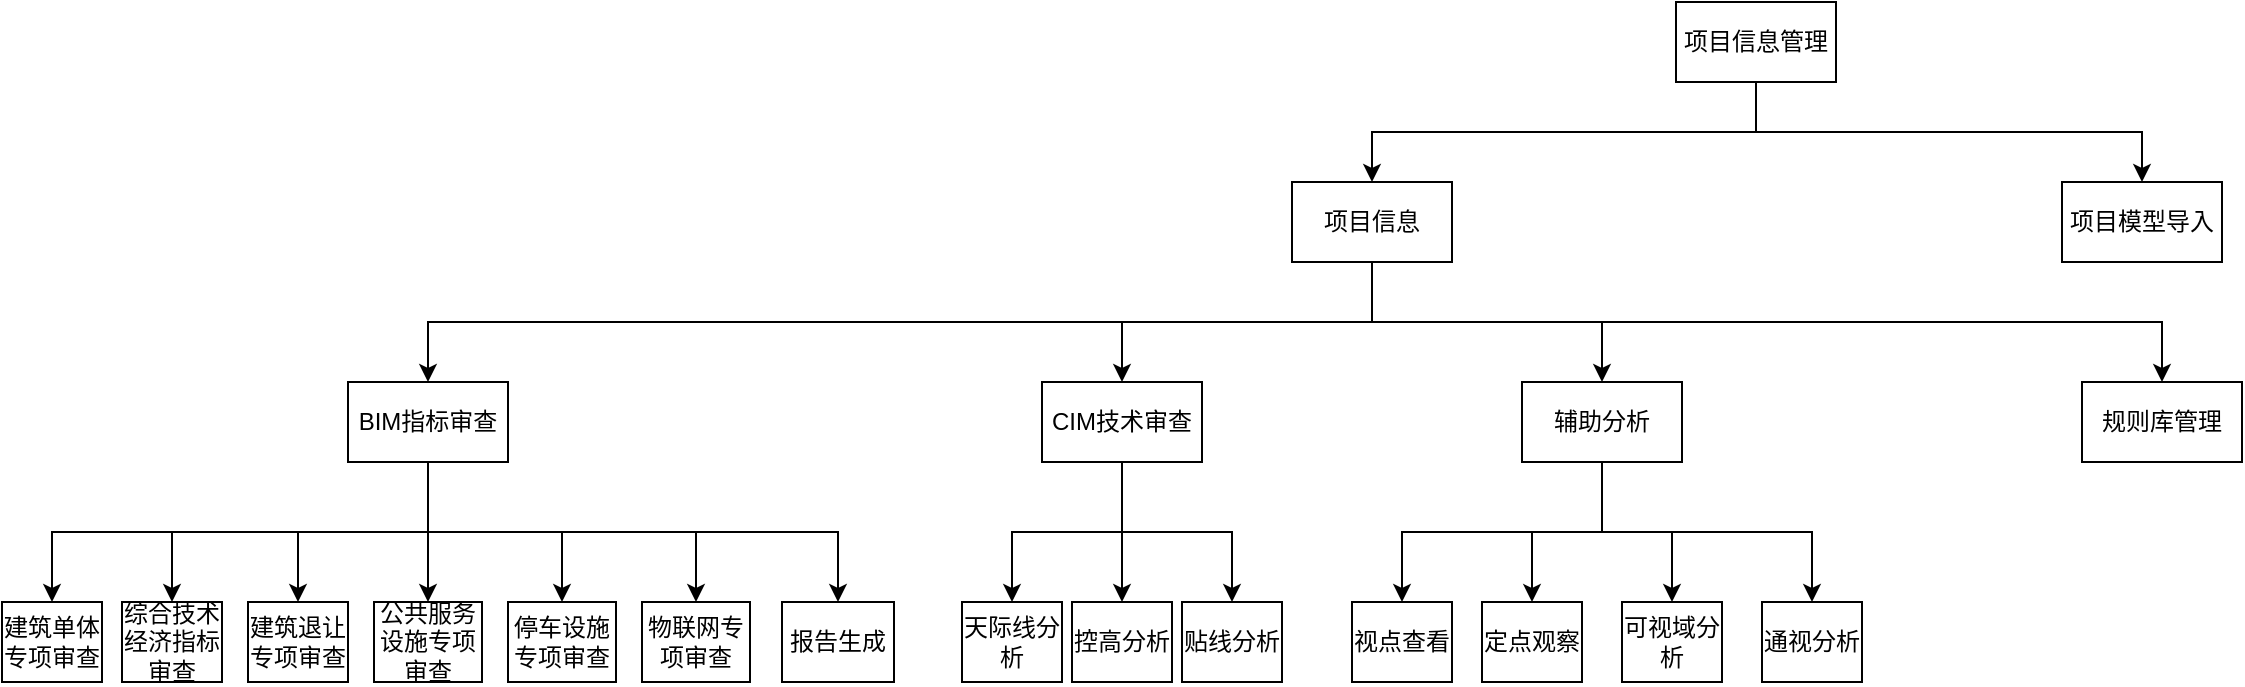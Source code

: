 <mxfile version="14.9.8" type="github">
  <diagram id="styI5fg3Mlbr4pc_d02F" name="Page-1">
    <mxGraphModel dx="2131" dy="1087" grid="1" gridSize="10" guides="1" tooltips="1" connect="1" arrows="1" fold="1" page="1" pageScale="1" pageWidth="827" pageHeight="1169" math="0" shadow="0">
      <root>
        <mxCell id="0" />
        <mxCell id="1" parent="0" />
        <mxCell id="FkTYA5YszxBsdHCB7o3I-4" style="edgeStyle=orthogonalEdgeStyle;rounded=0;orthogonalLoop=1;jettySize=auto;html=1;exitX=0.5;exitY=1;exitDx=0;exitDy=0;entryX=0.5;entryY=0;entryDx=0;entryDy=0;" edge="1" parent="1" source="FkTYA5YszxBsdHCB7o3I-2" target="FkTYA5YszxBsdHCB7o3I-3">
          <mxGeometry relative="1" as="geometry" />
        </mxCell>
        <mxCell id="FkTYA5YszxBsdHCB7o3I-6" style="edgeStyle=orthogonalEdgeStyle;rounded=0;orthogonalLoop=1;jettySize=auto;html=1;exitX=0.5;exitY=1;exitDx=0;exitDy=0;entryX=0.5;entryY=0;entryDx=0;entryDy=0;" edge="1" parent="1" source="FkTYA5YszxBsdHCB7o3I-2" target="FkTYA5YszxBsdHCB7o3I-5">
          <mxGeometry relative="1" as="geometry" />
        </mxCell>
        <mxCell id="FkTYA5YszxBsdHCB7o3I-2" value="项目信息管理" style="rounded=0;whiteSpace=wrap;html=1;" vertex="1" parent="1">
          <mxGeometry x="747" y="170" width="80" height="40" as="geometry" />
        </mxCell>
        <mxCell id="FkTYA5YszxBsdHCB7o3I-11" style="edgeStyle=orthogonalEdgeStyle;rounded=0;orthogonalLoop=1;jettySize=auto;html=1;exitX=0.5;exitY=1;exitDx=0;exitDy=0;" edge="1" parent="1" source="FkTYA5YszxBsdHCB7o3I-3" target="FkTYA5YszxBsdHCB7o3I-7">
          <mxGeometry relative="1" as="geometry" />
        </mxCell>
        <mxCell id="FkTYA5YszxBsdHCB7o3I-12" style="edgeStyle=orthogonalEdgeStyle;rounded=0;orthogonalLoop=1;jettySize=auto;html=1;exitX=0.5;exitY=1;exitDx=0;exitDy=0;" edge="1" parent="1" source="FkTYA5YszxBsdHCB7o3I-3" target="FkTYA5YszxBsdHCB7o3I-8">
          <mxGeometry relative="1" as="geometry" />
        </mxCell>
        <mxCell id="FkTYA5YszxBsdHCB7o3I-13" style="edgeStyle=orthogonalEdgeStyle;rounded=0;orthogonalLoop=1;jettySize=auto;html=1;exitX=0.5;exitY=1;exitDx=0;exitDy=0;entryX=0.5;entryY=0;entryDx=0;entryDy=0;" edge="1" parent="1" source="FkTYA5YszxBsdHCB7o3I-3" target="FkTYA5YszxBsdHCB7o3I-9">
          <mxGeometry relative="1" as="geometry" />
        </mxCell>
        <mxCell id="FkTYA5YszxBsdHCB7o3I-14" style="edgeStyle=orthogonalEdgeStyle;rounded=0;orthogonalLoop=1;jettySize=auto;html=1;exitX=0.5;exitY=1;exitDx=0;exitDy=0;entryX=0.5;entryY=0;entryDx=0;entryDy=0;" edge="1" parent="1" source="FkTYA5YszxBsdHCB7o3I-3" target="FkTYA5YszxBsdHCB7o3I-10">
          <mxGeometry relative="1" as="geometry" />
        </mxCell>
        <mxCell id="FkTYA5YszxBsdHCB7o3I-3" value="项目信息" style="rounded=0;whiteSpace=wrap;html=1;" vertex="1" parent="1">
          <mxGeometry x="555" y="260" width="80" height="40" as="geometry" />
        </mxCell>
        <mxCell id="FkTYA5YszxBsdHCB7o3I-5" value="项目模型导入" style="rounded=0;whiteSpace=wrap;html=1;" vertex="1" parent="1">
          <mxGeometry x="940" y="260" width="80" height="40" as="geometry" />
        </mxCell>
        <mxCell id="FkTYA5YszxBsdHCB7o3I-7" value="规则库管理" style="rounded=0;whiteSpace=wrap;html=1;" vertex="1" parent="1">
          <mxGeometry x="950" y="360" width="80" height="40" as="geometry" />
        </mxCell>
        <mxCell id="FkTYA5YszxBsdHCB7o3I-22" style="edgeStyle=orthogonalEdgeStyle;rounded=0;orthogonalLoop=1;jettySize=auto;html=1;exitX=0.5;exitY=1;exitDx=0;exitDy=0;entryX=0.5;entryY=0;entryDx=0;entryDy=0;" edge="1" parent="1" source="FkTYA5YszxBsdHCB7o3I-8" target="FkTYA5YszxBsdHCB7o3I-15">
          <mxGeometry relative="1" as="geometry" />
        </mxCell>
        <mxCell id="FkTYA5YszxBsdHCB7o3I-23" style="edgeStyle=orthogonalEdgeStyle;rounded=0;orthogonalLoop=1;jettySize=auto;html=1;exitX=0.5;exitY=1;exitDx=0;exitDy=0;entryX=0.5;entryY=0;entryDx=0;entryDy=0;" edge="1" parent="1" source="FkTYA5YszxBsdHCB7o3I-8" target="FkTYA5YszxBsdHCB7o3I-16">
          <mxGeometry relative="1" as="geometry" />
        </mxCell>
        <mxCell id="FkTYA5YszxBsdHCB7o3I-24" style="edgeStyle=orthogonalEdgeStyle;rounded=0;orthogonalLoop=1;jettySize=auto;html=1;exitX=0.5;exitY=1;exitDx=0;exitDy=0;" edge="1" parent="1" source="FkTYA5YszxBsdHCB7o3I-8" target="FkTYA5YszxBsdHCB7o3I-18">
          <mxGeometry relative="1" as="geometry" />
        </mxCell>
        <mxCell id="FkTYA5YszxBsdHCB7o3I-25" style="edgeStyle=orthogonalEdgeStyle;rounded=0;orthogonalLoop=1;jettySize=auto;html=1;exitX=0.5;exitY=1;exitDx=0;exitDy=0;entryX=0.5;entryY=0;entryDx=0;entryDy=0;" edge="1" parent="1" source="FkTYA5YszxBsdHCB7o3I-8" target="FkTYA5YszxBsdHCB7o3I-19">
          <mxGeometry relative="1" as="geometry" />
        </mxCell>
        <mxCell id="FkTYA5YszxBsdHCB7o3I-26" style="edgeStyle=orthogonalEdgeStyle;rounded=0;orthogonalLoop=1;jettySize=auto;html=1;exitX=0.5;exitY=1;exitDx=0;exitDy=0;entryX=0.5;entryY=0;entryDx=0;entryDy=0;" edge="1" parent="1" source="FkTYA5YszxBsdHCB7o3I-8" target="FkTYA5YszxBsdHCB7o3I-20">
          <mxGeometry relative="1" as="geometry" />
        </mxCell>
        <mxCell id="FkTYA5YszxBsdHCB7o3I-27" style="edgeStyle=orthogonalEdgeStyle;rounded=0;orthogonalLoop=1;jettySize=auto;html=1;exitX=0.5;exitY=1;exitDx=0;exitDy=0;entryX=0.5;entryY=0;entryDx=0;entryDy=0;" edge="1" parent="1" source="FkTYA5YszxBsdHCB7o3I-8" target="FkTYA5YszxBsdHCB7o3I-17">
          <mxGeometry relative="1" as="geometry" />
        </mxCell>
        <mxCell id="FkTYA5YszxBsdHCB7o3I-29" style="edgeStyle=orthogonalEdgeStyle;rounded=0;orthogonalLoop=1;jettySize=auto;html=1;exitX=0.5;exitY=1;exitDx=0;exitDy=0;entryX=0.5;entryY=0;entryDx=0;entryDy=0;" edge="1" parent="1" source="FkTYA5YszxBsdHCB7o3I-8" target="FkTYA5YszxBsdHCB7o3I-21">
          <mxGeometry relative="1" as="geometry" />
        </mxCell>
        <mxCell id="FkTYA5YszxBsdHCB7o3I-8" value="BIM指标审查" style="rounded=0;whiteSpace=wrap;html=1;" vertex="1" parent="1">
          <mxGeometry x="83" y="360" width="80" height="40" as="geometry" />
        </mxCell>
        <mxCell id="FkTYA5YszxBsdHCB7o3I-35" style="edgeStyle=orthogonalEdgeStyle;rounded=0;orthogonalLoop=1;jettySize=auto;html=1;exitX=0.5;exitY=1;exitDx=0;exitDy=0;entryX=0.5;entryY=0;entryDx=0;entryDy=0;" edge="1" parent="1" source="FkTYA5YszxBsdHCB7o3I-9" target="FkTYA5YszxBsdHCB7o3I-31">
          <mxGeometry relative="1" as="geometry" />
        </mxCell>
        <mxCell id="FkTYA5YszxBsdHCB7o3I-36" style="edgeStyle=orthogonalEdgeStyle;rounded=0;orthogonalLoop=1;jettySize=auto;html=1;exitX=0.5;exitY=1;exitDx=0;exitDy=0;entryX=0.5;entryY=0;entryDx=0;entryDy=0;" edge="1" parent="1" source="FkTYA5YszxBsdHCB7o3I-9" target="FkTYA5YszxBsdHCB7o3I-32">
          <mxGeometry relative="1" as="geometry" />
        </mxCell>
        <mxCell id="FkTYA5YszxBsdHCB7o3I-37" style="edgeStyle=orthogonalEdgeStyle;rounded=0;orthogonalLoop=1;jettySize=auto;html=1;exitX=0.5;exitY=1;exitDx=0;exitDy=0;" edge="1" parent="1" source="FkTYA5YszxBsdHCB7o3I-9" target="FkTYA5YszxBsdHCB7o3I-33">
          <mxGeometry relative="1" as="geometry" />
        </mxCell>
        <mxCell id="FkTYA5YszxBsdHCB7o3I-9" value="CIM技术审查" style="rounded=0;whiteSpace=wrap;html=1;" vertex="1" parent="1">
          <mxGeometry x="430" y="360" width="80" height="40" as="geometry" />
        </mxCell>
        <mxCell id="FkTYA5YszxBsdHCB7o3I-42" style="edgeStyle=orthogonalEdgeStyle;rounded=0;orthogonalLoop=1;jettySize=auto;html=1;exitX=0.5;exitY=1;exitDx=0;exitDy=0;entryX=0.5;entryY=0;entryDx=0;entryDy=0;" edge="1" parent="1" source="FkTYA5YszxBsdHCB7o3I-10" target="FkTYA5YszxBsdHCB7o3I-38">
          <mxGeometry relative="1" as="geometry" />
        </mxCell>
        <mxCell id="FkTYA5YszxBsdHCB7o3I-43" style="edgeStyle=orthogonalEdgeStyle;rounded=0;orthogonalLoop=1;jettySize=auto;html=1;exitX=0.5;exitY=1;exitDx=0;exitDy=0;entryX=0.5;entryY=0;entryDx=0;entryDy=0;" edge="1" parent="1" source="FkTYA5YszxBsdHCB7o3I-10" target="FkTYA5YszxBsdHCB7o3I-39">
          <mxGeometry relative="1" as="geometry" />
        </mxCell>
        <mxCell id="FkTYA5YszxBsdHCB7o3I-44" style="edgeStyle=orthogonalEdgeStyle;rounded=0;orthogonalLoop=1;jettySize=auto;html=1;exitX=0.5;exitY=1;exitDx=0;exitDy=0;entryX=0.5;entryY=0;entryDx=0;entryDy=0;" edge="1" parent="1" source="FkTYA5YszxBsdHCB7o3I-10" target="FkTYA5YszxBsdHCB7o3I-40">
          <mxGeometry relative="1" as="geometry" />
        </mxCell>
        <mxCell id="FkTYA5YszxBsdHCB7o3I-45" style="edgeStyle=orthogonalEdgeStyle;rounded=0;orthogonalLoop=1;jettySize=auto;html=1;exitX=0.5;exitY=1;exitDx=0;exitDy=0;" edge="1" parent="1" source="FkTYA5YszxBsdHCB7o3I-10" target="FkTYA5YszxBsdHCB7o3I-41">
          <mxGeometry relative="1" as="geometry" />
        </mxCell>
        <mxCell id="FkTYA5YszxBsdHCB7o3I-10" value="辅助分析" style="rounded=0;whiteSpace=wrap;html=1;" vertex="1" parent="1">
          <mxGeometry x="670" y="360" width="80" height="40" as="geometry" />
        </mxCell>
        <mxCell id="FkTYA5YszxBsdHCB7o3I-15" value="建筑单体专项审查" style="rounded=0;whiteSpace=wrap;html=1;" vertex="1" parent="1">
          <mxGeometry x="-90" y="470" width="50" height="40" as="geometry" />
        </mxCell>
        <mxCell id="FkTYA5YszxBsdHCB7o3I-16" value="综合技术经济指标审查" style="rounded=0;whiteSpace=wrap;html=1;" vertex="1" parent="1">
          <mxGeometry x="-30" y="470" width="50" height="40" as="geometry" />
        </mxCell>
        <mxCell id="FkTYA5YszxBsdHCB7o3I-17" value="物联网专项审查" style="rounded=0;whiteSpace=wrap;html=1;" vertex="1" parent="1">
          <mxGeometry x="230" y="470" width="54" height="40" as="geometry" />
        </mxCell>
        <mxCell id="FkTYA5YszxBsdHCB7o3I-18" value="建筑退让专项审查" style="rounded=0;whiteSpace=wrap;html=1;" vertex="1" parent="1">
          <mxGeometry x="33" y="470" width="50" height="40" as="geometry" />
        </mxCell>
        <mxCell id="FkTYA5YszxBsdHCB7o3I-19" value="公共服务设施专项审查" style="rounded=0;whiteSpace=wrap;html=1;" vertex="1" parent="1">
          <mxGeometry x="96" y="470" width="54" height="40" as="geometry" />
        </mxCell>
        <mxCell id="FkTYA5YszxBsdHCB7o3I-20" value="停车设施专项审查" style="rounded=0;whiteSpace=wrap;html=1;" vertex="1" parent="1">
          <mxGeometry x="163" y="470" width="54" height="40" as="geometry" />
        </mxCell>
        <mxCell id="FkTYA5YszxBsdHCB7o3I-21" value="报告生成" style="rounded=0;whiteSpace=wrap;html=1;" vertex="1" parent="1">
          <mxGeometry x="300" y="470" width="56" height="40" as="geometry" />
        </mxCell>
        <mxCell id="FkTYA5YszxBsdHCB7o3I-31" value="天际线分析" style="rounded=0;whiteSpace=wrap;html=1;" vertex="1" parent="1">
          <mxGeometry x="390" y="470" width="50" height="40" as="geometry" />
        </mxCell>
        <mxCell id="FkTYA5YszxBsdHCB7o3I-32" value="控高分析" style="rounded=0;whiteSpace=wrap;html=1;" vertex="1" parent="1">
          <mxGeometry x="445" y="470" width="50" height="40" as="geometry" />
        </mxCell>
        <mxCell id="FkTYA5YszxBsdHCB7o3I-33" value="贴线分析" style="rounded=0;whiteSpace=wrap;html=1;" vertex="1" parent="1">
          <mxGeometry x="500" y="470" width="50" height="40" as="geometry" />
        </mxCell>
        <mxCell id="FkTYA5YszxBsdHCB7o3I-38" value="视点查看" style="rounded=0;whiteSpace=wrap;html=1;" vertex="1" parent="1">
          <mxGeometry x="585" y="470" width="50" height="40" as="geometry" />
        </mxCell>
        <mxCell id="FkTYA5YszxBsdHCB7o3I-39" value="定点观察" style="rounded=0;whiteSpace=wrap;html=1;" vertex="1" parent="1">
          <mxGeometry x="650" y="470" width="50" height="40" as="geometry" />
        </mxCell>
        <mxCell id="FkTYA5YszxBsdHCB7o3I-40" value="可视域分析" style="rounded=0;whiteSpace=wrap;html=1;" vertex="1" parent="1">
          <mxGeometry x="720" y="470" width="50" height="40" as="geometry" />
        </mxCell>
        <mxCell id="FkTYA5YszxBsdHCB7o3I-41" value="通视分析" style="rounded=0;whiteSpace=wrap;html=1;" vertex="1" parent="1">
          <mxGeometry x="790" y="470" width="50" height="40" as="geometry" />
        </mxCell>
      </root>
    </mxGraphModel>
  </diagram>
</mxfile>
